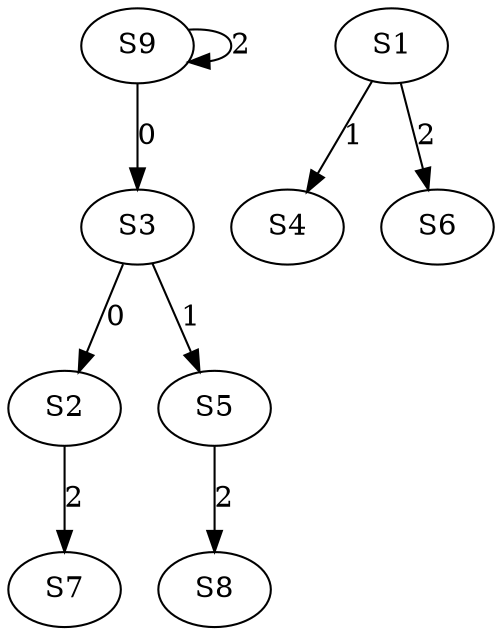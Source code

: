strict digraph {
	S3 -> S2 [ label = 0 ];
	S9 -> S3 [ label = 0 ];
	S1 -> S4 [ label = 1 ];
	S3 -> S5 [ label = 1 ];
	S1 -> S6 [ label = 2 ];
	S2 -> S7 [ label = 2 ];
	S5 -> S8 [ label = 2 ];
	S9 -> S9 [ label = 2 ];
}